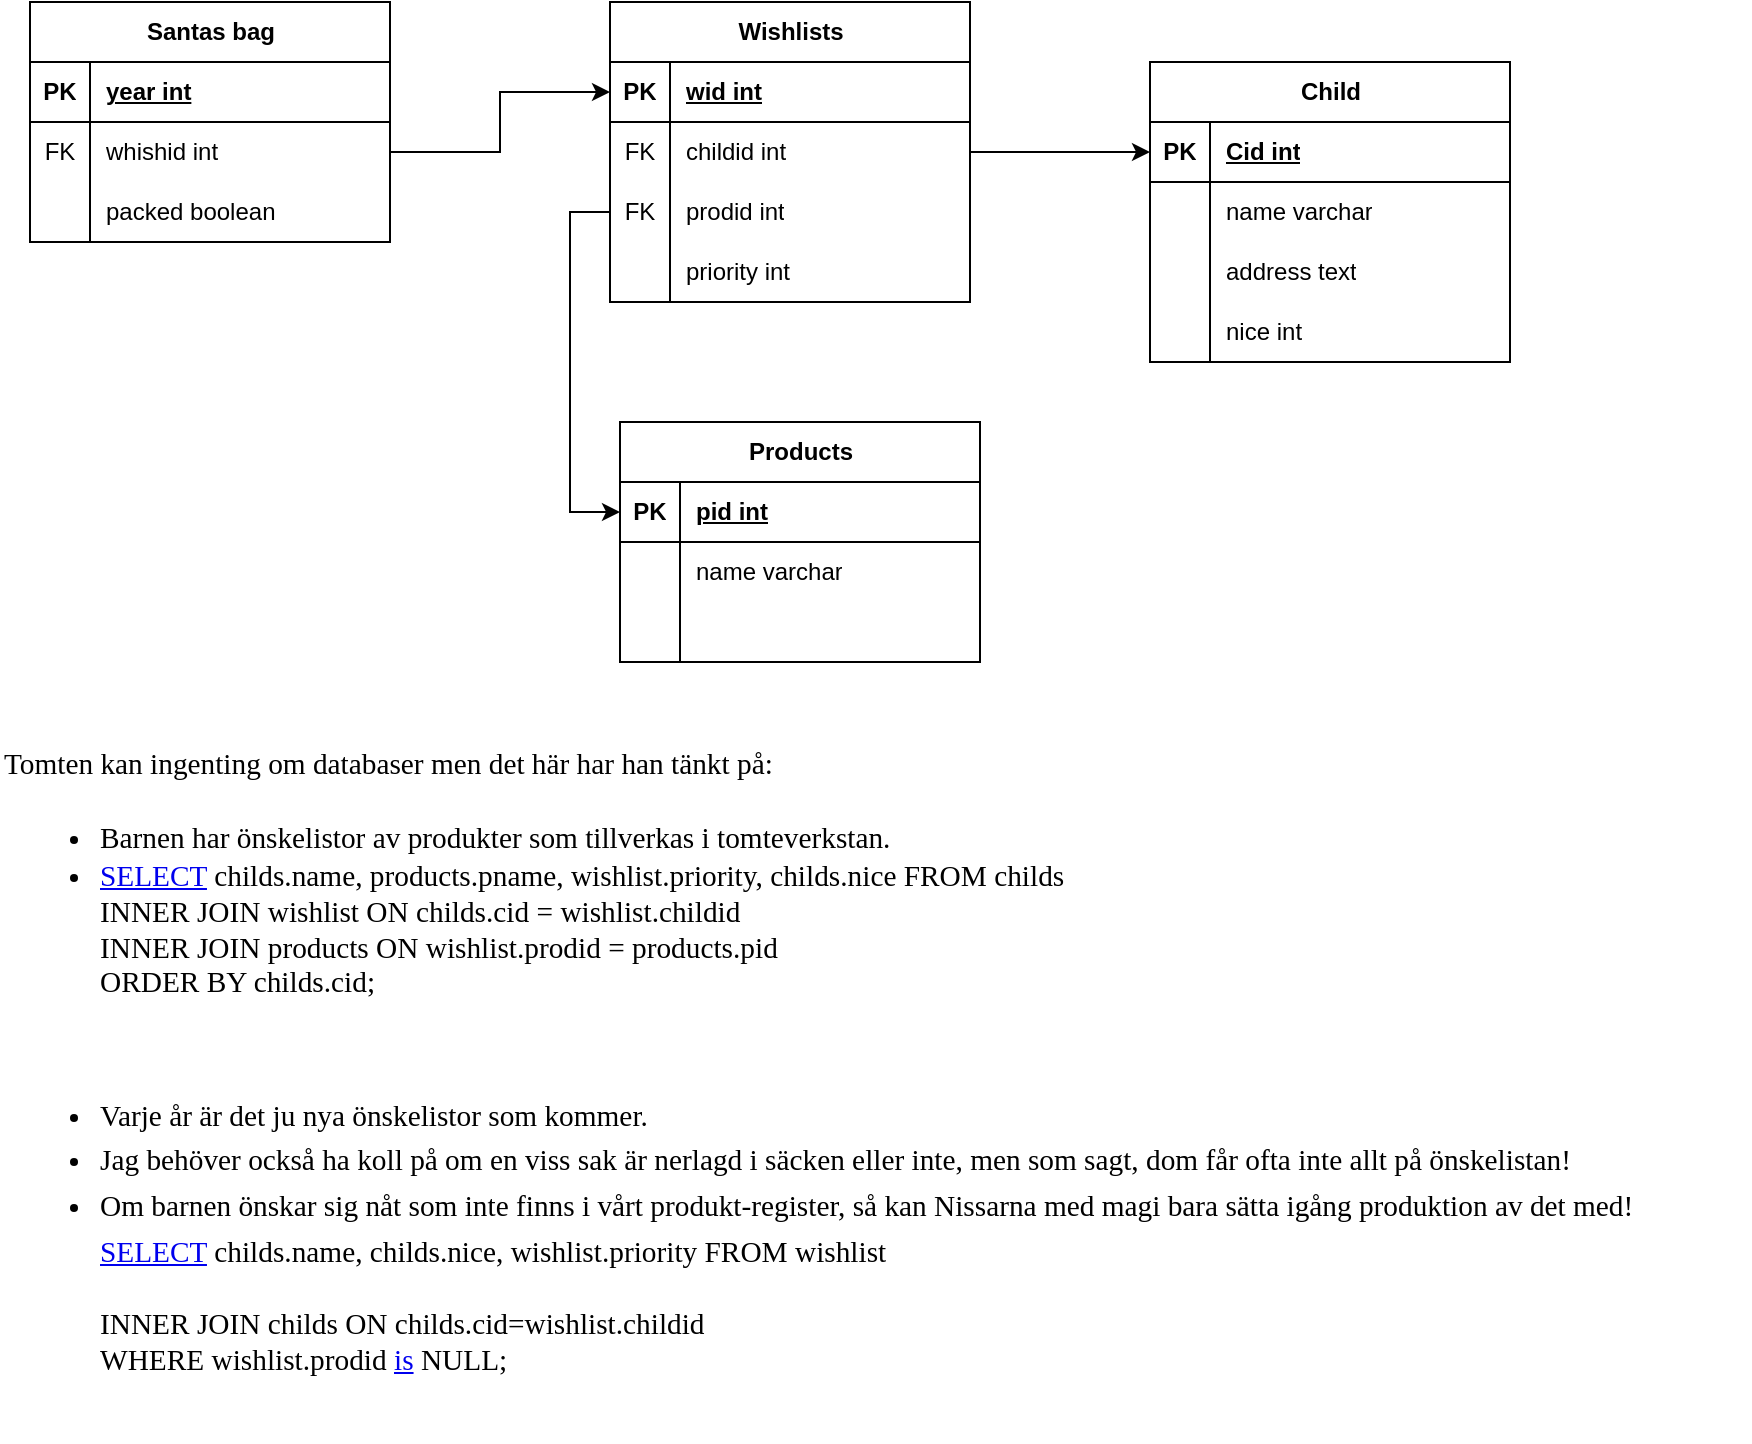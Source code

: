 <mxfile version="22.1.16" type="device">
  <diagram name="Page-1" id="vMuibTlmJXh4Bsiiqatw">
    <mxGraphModel dx="1886" dy="539" grid="1" gridSize="10" guides="1" tooltips="1" connect="1" arrows="1" fold="1" page="1" pageScale="1" pageWidth="850" pageHeight="1100" math="0" shadow="0">
      <root>
        <mxCell id="0" />
        <mxCell id="1" parent="0" />
        <mxCell id="6SOf29KQ_8WrqcGEaz6y-2" value="Child" style="shape=table;startSize=30;container=1;collapsible=1;childLayout=tableLayout;fixedRows=1;rowLines=0;fontStyle=1;align=center;resizeLast=1;html=1;" parent="1" vertex="1">
          <mxGeometry x="510" y="170" width="180" height="150" as="geometry" />
        </mxCell>
        <mxCell id="6SOf29KQ_8WrqcGEaz6y-3" value="" style="shape=tableRow;horizontal=0;startSize=0;swimlaneHead=0;swimlaneBody=0;fillColor=none;collapsible=0;dropTarget=0;points=[[0,0.5],[1,0.5]];portConstraint=eastwest;top=0;left=0;right=0;bottom=1;" parent="6SOf29KQ_8WrqcGEaz6y-2" vertex="1">
          <mxGeometry y="30" width="180" height="30" as="geometry" />
        </mxCell>
        <mxCell id="6SOf29KQ_8WrqcGEaz6y-4" value="PK" style="shape=partialRectangle;connectable=0;fillColor=none;top=0;left=0;bottom=0;right=0;fontStyle=1;overflow=hidden;whiteSpace=wrap;html=1;" parent="6SOf29KQ_8WrqcGEaz6y-3" vertex="1">
          <mxGeometry width="30" height="30" as="geometry">
            <mxRectangle width="30" height="30" as="alternateBounds" />
          </mxGeometry>
        </mxCell>
        <mxCell id="6SOf29KQ_8WrqcGEaz6y-5" value="Cid int" style="shape=partialRectangle;connectable=0;fillColor=none;top=0;left=0;bottom=0;right=0;align=left;spacingLeft=6;fontStyle=5;overflow=hidden;whiteSpace=wrap;html=1;" parent="6SOf29KQ_8WrqcGEaz6y-3" vertex="1">
          <mxGeometry x="30" width="150" height="30" as="geometry">
            <mxRectangle width="150" height="30" as="alternateBounds" />
          </mxGeometry>
        </mxCell>
        <mxCell id="6SOf29KQ_8WrqcGEaz6y-6" value="" style="shape=tableRow;horizontal=0;startSize=0;swimlaneHead=0;swimlaneBody=0;fillColor=none;collapsible=0;dropTarget=0;points=[[0,0.5],[1,0.5]];portConstraint=eastwest;top=0;left=0;right=0;bottom=0;" parent="6SOf29KQ_8WrqcGEaz6y-2" vertex="1">
          <mxGeometry y="60" width="180" height="30" as="geometry" />
        </mxCell>
        <mxCell id="6SOf29KQ_8WrqcGEaz6y-7" value="" style="shape=partialRectangle;connectable=0;fillColor=none;top=0;left=0;bottom=0;right=0;editable=1;overflow=hidden;whiteSpace=wrap;html=1;" parent="6SOf29KQ_8WrqcGEaz6y-6" vertex="1">
          <mxGeometry width="30" height="30" as="geometry">
            <mxRectangle width="30" height="30" as="alternateBounds" />
          </mxGeometry>
        </mxCell>
        <mxCell id="6SOf29KQ_8WrqcGEaz6y-8" value="name varchar" style="shape=partialRectangle;connectable=0;fillColor=none;top=0;left=0;bottom=0;right=0;align=left;spacingLeft=6;overflow=hidden;whiteSpace=wrap;html=1;" parent="6SOf29KQ_8WrqcGEaz6y-6" vertex="1">
          <mxGeometry x="30" width="150" height="30" as="geometry">
            <mxRectangle width="150" height="30" as="alternateBounds" />
          </mxGeometry>
        </mxCell>
        <mxCell id="6SOf29KQ_8WrqcGEaz6y-9" value="" style="shape=tableRow;horizontal=0;startSize=0;swimlaneHead=0;swimlaneBody=0;fillColor=none;collapsible=0;dropTarget=0;points=[[0,0.5],[1,0.5]];portConstraint=eastwest;top=0;left=0;right=0;bottom=0;" parent="6SOf29KQ_8WrqcGEaz6y-2" vertex="1">
          <mxGeometry y="90" width="180" height="30" as="geometry" />
        </mxCell>
        <mxCell id="6SOf29KQ_8WrqcGEaz6y-10" value="" style="shape=partialRectangle;connectable=0;fillColor=none;top=0;left=0;bottom=0;right=0;editable=1;overflow=hidden;whiteSpace=wrap;html=1;" parent="6SOf29KQ_8WrqcGEaz6y-9" vertex="1">
          <mxGeometry width="30" height="30" as="geometry">
            <mxRectangle width="30" height="30" as="alternateBounds" />
          </mxGeometry>
        </mxCell>
        <mxCell id="6SOf29KQ_8WrqcGEaz6y-11" value="address text" style="shape=partialRectangle;connectable=0;fillColor=none;top=0;left=0;bottom=0;right=0;align=left;spacingLeft=6;overflow=hidden;whiteSpace=wrap;html=1;" parent="6SOf29KQ_8WrqcGEaz6y-9" vertex="1">
          <mxGeometry x="30" width="150" height="30" as="geometry">
            <mxRectangle width="150" height="30" as="alternateBounds" />
          </mxGeometry>
        </mxCell>
        <mxCell id="6SOf29KQ_8WrqcGEaz6y-12" value="" style="shape=tableRow;horizontal=0;startSize=0;swimlaneHead=0;swimlaneBody=0;fillColor=none;collapsible=0;dropTarget=0;points=[[0,0.5],[1,0.5]];portConstraint=eastwest;top=0;left=0;right=0;bottom=0;" parent="6SOf29KQ_8WrqcGEaz6y-2" vertex="1">
          <mxGeometry y="120" width="180" height="30" as="geometry" />
        </mxCell>
        <mxCell id="6SOf29KQ_8WrqcGEaz6y-13" value="" style="shape=partialRectangle;connectable=0;fillColor=none;top=0;left=0;bottom=0;right=0;editable=1;overflow=hidden;whiteSpace=wrap;html=1;" parent="6SOf29KQ_8WrqcGEaz6y-12" vertex="1">
          <mxGeometry width="30" height="30" as="geometry">
            <mxRectangle width="30" height="30" as="alternateBounds" />
          </mxGeometry>
        </mxCell>
        <mxCell id="6SOf29KQ_8WrqcGEaz6y-14" value="nice int" style="shape=partialRectangle;connectable=0;fillColor=none;top=0;left=0;bottom=0;right=0;align=left;spacingLeft=6;overflow=hidden;whiteSpace=wrap;html=1;" parent="6SOf29KQ_8WrqcGEaz6y-12" vertex="1">
          <mxGeometry x="30" width="150" height="30" as="geometry">
            <mxRectangle width="150" height="30" as="alternateBounds" />
          </mxGeometry>
        </mxCell>
        <mxCell id="6SOf29KQ_8WrqcGEaz6y-29" value="Wishlists" style="shape=table;startSize=30;container=1;collapsible=1;childLayout=tableLayout;fixedRows=1;rowLines=0;fontStyle=1;align=center;resizeLast=1;html=1;" parent="1" vertex="1">
          <mxGeometry x="240" y="140" width="180" height="150" as="geometry" />
        </mxCell>
        <mxCell id="6SOf29KQ_8WrqcGEaz6y-30" value="" style="shape=tableRow;horizontal=0;startSize=0;swimlaneHead=0;swimlaneBody=0;fillColor=none;collapsible=0;dropTarget=0;points=[[0,0.5],[1,0.5]];portConstraint=eastwest;top=0;left=0;right=0;bottom=1;" parent="6SOf29KQ_8WrqcGEaz6y-29" vertex="1">
          <mxGeometry y="30" width="180" height="30" as="geometry" />
        </mxCell>
        <mxCell id="6SOf29KQ_8WrqcGEaz6y-31" value="PK" style="shape=partialRectangle;connectable=0;fillColor=none;top=0;left=0;bottom=0;right=0;fontStyle=1;overflow=hidden;whiteSpace=wrap;html=1;" parent="6SOf29KQ_8WrqcGEaz6y-30" vertex="1">
          <mxGeometry width="30" height="30" as="geometry">
            <mxRectangle width="30" height="30" as="alternateBounds" />
          </mxGeometry>
        </mxCell>
        <mxCell id="6SOf29KQ_8WrqcGEaz6y-32" value="wid int" style="shape=partialRectangle;connectable=0;fillColor=none;top=0;left=0;bottom=0;right=0;align=left;spacingLeft=6;fontStyle=5;overflow=hidden;whiteSpace=wrap;html=1;" parent="6SOf29KQ_8WrqcGEaz6y-30" vertex="1">
          <mxGeometry x="30" width="150" height="30" as="geometry">
            <mxRectangle width="150" height="30" as="alternateBounds" />
          </mxGeometry>
        </mxCell>
        <mxCell id="6SOf29KQ_8WrqcGEaz6y-36" value="" style="shape=tableRow;horizontal=0;startSize=0;swimlaneHead=0;swimlaneBody=0;fillColor=none;collapsible=0;dropTarget=0;points=[[0,0.5],[1,0.5]];portConstraint=eastwest;top=0;left=0;right=0;bottom=0;" parent="6SOf29KQ_8WrqcGEaz6y-29" vertex="1">
          <mxGeometry y="60" width="180" height="30" as="geometry" />
        </mxCell>
        <mxCell id="6SOf29KQ_8WrqcGEaz6y-37" value="FK" style="shape=partialRectangle;connectable=0;fillColor=none;top=0;left=0;bottom=0;right=0;editable=1;overflow=hidden;whiteSpace=wrap;html=1;" parent="6SOf29KQ_8WrqcGEaz6y-36" vertex="1">
          <mxGeometry width="30" height="30" as="geometry">
            <mxRectangle width="30" height="30" as="alternateBounds" />
          </mxGeometry>
        </mxCell>
        <mxCell id="6SOf29KQ_8WrqcGEaz6y-38" value="childid int" style="shape=partialRectangle;connectable=0;fillColor=none;top=0;left=0;bottom=0;right=0;align=left;spacingLeft=6;overflow=hidden;whiteSpace=wrap;html=1;" parent="6SOf29KQ_8WrqcGEaz6y-36" vertex="1">
          <mxGeometry x="30" width="150" height="30" as="geometry">
            <mxRectangle width="150" height="30" as="alternateBounds" />
          </mxGeometry>
        </mxCell>
        <mxCell id="6SOf29KQ_8WrqcGEaz6y-46" value="" style="shape=tableRow;horizontal=0;startSize=0;swimlaneHead=0;swimlaneBody=0;fillColor=none;collapsible=0;dropTarget=0;points=[[0,0.5],[1,0.5]];portConstraint=eastwest;top=0;left=0;right=0;bottom=0;" parent="6SOf29KQ_8WrqcGEaz6y-29" vertex="1">
          <mxGeometry y="90" width="180" height="30" as="geometry" />
        </mxCell>
        <mxCell id="6SOf29KQ_8WrqcGEaz6y-47" value="FK" style="shape=partialRectangle;connectable=0;fillColor=none;top=0;left=0;bottom=0;right=0;editable=1;overflow=hidden;whiteSpace=wrap;html=1;" parent="6SOf29KQ_8WrqcGEaz6y-46" vertex="1">
          <mxGeometry width="30" height="30" as="geometry">
            <mxRectangle width="30" height="30" as="alternateBounds" />
          </mxGeometry>
        </mxCell>
        <mxCell id="6SOf29KQ_8WrqcGEaz6y-48" value="prodid int" style="shape=partialRectangle;connectable=0;fillColor=none;top=0;left=0;bottom=0;right=0;align=left;spacingLeft=6;overflow=hidden;whiteSpace=wrap;html=1;" parent="6SOf29KQ_8WrqcGEaz6y-46" vertex="1">
          <mxGeometry x="30" width="150" height="30" as="geometry">
            <mxRectangle width="150" height="30" as="alternateBounds" />
          </mxGeometry>
        </mxCell>
        <mxCell id="17et2jIi045vIBL8fdVa-22" value="" style="shape=tableRow;horizontal=0;startSize=0;swimlaneHead=0;swimlaneBody=0;fillColor=none;collapsible=0;dropTarget=0;points=[[0,0.5],[1,0.5]];portConstraint=eastwest;top=0;left=0;right=0;bottom=0;" vertex="1" parent="6SOf29KQ_8WrqcGEaz6y-29">
          <mxGeometry y="120" width="180" height="30" as="geometry" />
        </mxCell>
        <mxCell id="17et2jIi045vIBL8fdVa-23" value="" style="shape=partialRectangle;connectable=0;fillColor=none;top=0;left=0;bottom=0;right=0;editable=1;overflow=hidden;whiteSpace=wrap;html=1;" vertex="1" parent="17et2jIi045vIBL8fdVa-22">
          <mxGeometry width="30" height="30" as="geometry">
            <mxRectangle width="30" height="30" as="alternateBounds" />
          </mxGeometry>
        </mxCell>
        <mxCell id="17et2jIi045vIBL8fdVa-24" value="priority int" style="shape=partialRectangle;connectable=0;fillColor=none;top=0;left=0;bottom=0;right=0;align=left;spacingLeft=6;overflow=hidden;whiteSpace=wrap;html=1;" vertex="1" parent="17et2jIi045vIBL8fdVa-22">
          <mxGeometry x="30" width="150" height="30" as="geometry">
            <mxRectangle width="150" height="30" as="alternateBounds" />
          </mxGeometry>
        </mxCell>
        <mxCell id="6SOf29KQ_8WrqcGEaz6y-49" value="Santas bag" style="shape=table;startSize=30;container=1;collapsible=1;childLayout=tableLayout;fixedRows=1;rowLines=0;fontStyle=1;align=center;resizeLast=1;html=1;" parent="1" vertex="1">
          <mxGeometry x="-50" y="140" width="180" height="120" as="geometry" />
        </mxCell>
        <mxCell id="6SOf29KQ_8WrqcGEaz6y-50" value="" style="shape=tableRow;horizontal=0;startSize=0;swimlaneHead=0;swimlaneBody=0;fillColor=none;collapsible=0;dropTarget=0;points=[[0,0.5],[1,0.5]];portConstraint=eastwest;top=0;left=0;right=0;bottom=1;" parent="6SOf29KQ_8WrqcGEaz6y-49" vertex="1">
          <mxGeometry y="30" width="180" height="30" as="geometry" />
        </mxCell>
        <mxCell id="6SOf29KQ_8WrqcGEaz6y-51" value="PK" style="shape=partialRectangle;connectable=0;fillColor=none;top=0;left=0;bottom=0;right=0;fontStyle=1;overflow=hidden;whiteSpace=wrap;html=1;" parent="6SOf29KQ_8WrqcGEaz6y-50" vertex="1">
          <mxGeometry width="30" height="30" as="geometry">
            <mxRectangle width="30" height="30" as="alternateBounds" />
          </mxGeometry>
        </mxCell>
        <mxCell id="6SOf29KQ_8WrqcGEaz6y-52" value="year int" style="shape=partialRectangle;connectable=0;fillColor=none;top=0;left=0;bottom=0;right=0;align=left;spacingLeft=6;fontStyle=5;overflow=hidden;whiteSpace=wrap;html=1;" parent="6SOf29KQ_8WrqcGEaz6y-50" vertex="1">
          <mxGeometry x="30" width="150" height="30" as="geometry">
            <mxRectangle width="150" height="30" as="alternateBounds" />
          </mxGeometry>
        </mxCell>
        <mxCell id="6SOf29KQ_8WrqcGEaz6y-53" value="" style="shape=tableRow;horizontal=0;startSize=0;swimlaneHead=0;swimlaneBody=0;fillColor=none;collapsible=0;dropTarget=0;points=[[0,0.5],[1,0.5]];portConstraint=eastwest;top=0;left=0;right=0;bottom=0;" parent="6SOf29KQ_8WrqcGEaz6y-49" vertex="1">
          <mxGeometry y="60" width="180" height="30" as="geometry" />
        </mxCell>
        <mxCell id="6SOf29KQ_8WrqcGEaz6y-54" value="FK" style="shape=partialRectangle;connectable=0;fillColor=none;top=0;left=0;bottom=0;right=0;editable=1;overflow=hidden;whiteSpace=wrap;html=1;" parent="6SOf29KQ_8WrqcGEaz6y-53" vertex="1">
          <mxGeometry width="30" height="30" as="geometry">
            <mxRectangle width="30" height="30" as="alternateBounds" />
          </mxGeometry>
        </mxCell>
        <mxCell id="6SOf29KQ_8WrqcGEaz6y-55" value="whishid int" style="shape=partialRectangle;connectable=0;fillColor=none;top=0;left=0;bottom=0;right=0;align=left;spacingLeft=6;overflow=hidden;whiteSpace=wrap;html=1;" parent="6SOf29KQ_8WrqcGEaz6y-53" vertex="1">
          <mxGeometry x="30" width="150" height="30" as="geometry">
            <mxRectangle width="150" height="30" as="alternateBounds" />
          </mxGeometry>
        </mxCell>
        <mxCell id="6SOf29KQ_8WrqcGEaz6y-56" value="" style="shape=tableRow;horizontal=0;startSize=0;swimlaneHead=0;swimlaneBody=0;fillColor=none;collapsible=0;dropTarget=0;points=[[0,0.5],[1,0.5]];portConstraint=eastwest;top=0;left=0;right=0;bottom=0;" parent="6SOf29KQ_8WrqcGEaz6y-49" vertex="1">
          <mxGeometry y="90" width="180" height="30" as="geometry" />
        </mxCell>
        <mxCell id="6SOf29KQ_8WrqcGEaz6y-57" value="" style="shape=partialRectangle;connectable=0;fillColor=none;top=0;left=0;bottom=0;right=0;editable=1;overflow=hidden;whiteSpace=wrap;html=1;" parent="6SOf29KQ_8WrqcGEaz6y-56" vertex="1">
          <mxGeometry width="30" height="30" as="geometry">
            <mxRectangle width="30" height="30" as="alternateBounds" />
          </mxGeometry>
        </mxCell>
        <mxCell id="6SOf29KQ_8WrqcGEaz6y-58" value="packed boolean" style="shape=partialRectangle;connectable=0;fillColor=none;top=0;left=0;bottom=0;right=0;align=left;spacingLeft=6;overflow=hidden;whiteSpace=wrap;html=1;" parent="6SOf29KQ_8WrqcGEaz6y-56" vertex="1">
          <mxGeometry x="30" width="150" height="30" as="geometry">
            <mxRectangle width="150" height="30" as="alternateBounds" />
          </mxGeometry>
        </mxCell>
        <mxCell id="17et2jIi045vIBL8fdVa-3" value="Products" style="shape=table;startSize=30;container=1;collapsible=1;childLayout=tableLayout;fixedRows=1;rowLines=0;fontStyle=1;align=center;resizeLast=1;html=1;" vertex="1" parent="1">
          <mxGeometry x="245" y="350" width="180" height="120" as="geometry" />
        </mxCell>
        <mxCell id="17et2jIi045vIBL8fdVa-4" value="" style="shape=tableRow;horizontal=0;startSize=0;swimlaneHead=0;swimlaneBody=0;fillColor=none;collapsible=0;dropTarget=0;points=[[0,0.5],[1,0.5]];portConstraint=eastwest;top=0;left=0;right=0;bottom=1;" vertex="1" parent="17et2jIi045vIBL8fdVa-3">
          <mxGeometry y="30" width="180" height="30" as="geometry" />
        </mxCell>
        <mxCell id="17et2jIi045vIBL8fdVa-5" value="PK" style="shape=partialRectangle;connectable=0;fillColor=none;top=0;left=0;bottom=0;right=0;fontStyle=1;overflow=hidden;whiteSpace=wrap;html=1;" vertex="1" parent="17et2jIi045vIBL8fdVa-4">
          <mxGeometry width="30" height="30" as="geometry">
            <mxRectangle width="30" height="30" as="alternateBounds" />
          </mxGeometry>
        </mxCell>
        <mxCell id="17et2jIi045vIBL8fdVa-6" value="pid int" style="shape=partialRectangle;connectable=0;fillColor=none;top=0;left=0;bottom=0;right=0;align=left;spacingLeft=6;fontStyle=5;overflow=hidden;whiteSpace=wrap;html=1;" vertex="1" parent="17et2jIi045vIBL8fdVa-4">
          <mxGeometry x="30" width="150" height="30" as="geometry">
            <mxRectangle width="150" height="30" as="alternateBounds" />
          </mxGeometry>
        </mxCell>
        <mxCell id="17et2jIi045vIBL8fdVa-7" value="" style="shape=tableRow;horizontal=0;startSize=0;swimlaneHead=0;swimlaneBody=0;fillColor=none;collapsible=0;dropTarget=0;points=[[0,0.5],[1,0.5]];portConstraint=eastwest;top=0;left=0;right=0;bottom=0;" vertex="1" parent="17et2jIi045vIBL8fdVa-3">
          <mxGeometry y="60" width="180" height="30" as="geometry" />
        </mxCell>
        <mxCell id="17et2jIi045vIBL8fdVa-8" value="" style="shape=partialRectangle;connectable=0;fillColor=none;top=0;left=0;bottom=0;right=0;editable=1;overflow=hidden;whiteSpace=wrap;html=1;" vertex="1" parent="17et2jIi045vIBL8fdVa-7">
          <mxGeometry width="30" height="30" as="geometry">
            <mxRectangle width="30" height="30" as="alternateBounds" />
          </mxGeometry>
        </mxCell>
        <mxCell id="17et2jIi045vIBL8fdVa-9" value="name varchar" style="shape=partialRectangle;connectable=0;fillColor=none;top=0;left=0;bottom=0;right=0;align=left;spacingLeft=6;overflow=hidden;whiteSpace=wrap;html=1;" vertex="1" parent="17et2jIi045vIBL8fdVa-7">
          <mxGeometry x="30" width="150" height="30" as="geometry">
            <mxRectangle width="150" height="30" as="alternateBounds" />
          </mxGeometry>
        </mxCell>
        <mxCell id="17et2jIi045vIBL8fdVa-10" value="" style="shape=tableRow;horizontal=0;startSize=0;swimlaneHead=0;swimlaneBody=0;fillColor=none;collapsible=0;dropTarget=0;points=[[0,0.5],[1,0.5]];portConstraint=eastwest;top=0;left=0;right=0;bottom=0;" vertex="1" parent="17et2jIi045vIBL8fdVa-3">
          <mxGeometry y="90" width="180" height="30" as="geometry" />
        </mxCell>
        <mxCell id="17et2jIi045vIBL8fdVa-11" value="" style="shape=partialRectangle;connectable=0;fillColor=none;top=0;left=0;bottom=0;right=0;editable=1;overflow=hidden;whiteSpace=wrap;html=1;" vertex="1" parent="17et2jIi045vIBL8fdVa-10">
          <mxGeometry width="30" height="30" as="geometry">
            <mxRectangle width="30" height="30" as="alternateBounds" />
          </mxGeometry>
        </mxCell>
        <mxCell id="17et2jIi045vIBL8fdVa-12" value="" style="shape=partialRectangle;connectable=0;fillColor=none;top=0;left=0;bottom=0;right=0;align=left;spacingLeft=6;overflow=hidden;whiteSpace=wrap;html=1;" vertex="1" parent="17et2jIi045vIBL8fdVa-10">
          <mxGeometry x="30" width="150" height="30" as="geometry">
            <mxRectangle width="150" height="30" as="alternateBounds" />
          </mxGeometry>
        </mxCell>
        <mxCell id="17et2jIi045vIBL8fdVa-16" value="&lt;b style=&quot;font-weight:normal;&quot; id=&quot;docs-internal-guid-3a192c32-7fff-215f-25e4-2648a86f897d&quot;&gt;&lt;p dir=&quot;ltr&quot; style=&quot;line-height:1.2;margin-top:12pt;margin-bottom:0pt;&quot;&gt;&lt;span style=&quot;font-size: 11pt; font-family: &amp;quot;PT Serif&amp;quot;, serif; color: rgb(0, 0, 0); background-color: transparent; font-weight: 400; font-style: normal; font-variant: normal; text-decoration: none; vertical-align: baseline;&quot;&gt;Tomten kan ingenting om databaser men det här har han tänkt på:&lt;/span&gt;&lt;/p&gt;&lt;ul style=&quot;margin-top:0;margin-bottom:0;padding-inline-start:48px;&quot;&gt;&lt;li dir=&quot;ltr&quot; style=&quot;list-style-type: disc; font-size: 11pt; font-family: &amp;quot;PT Serif&amp;quot;, serif; color: rgb(0, 0, 0); background-color: transparent; font-weight: 400; font-style: normal; font-variant: normal; text-decoration: none; vertical-align: baseline;&quot; aria-level=&quot;1&quot;&gt;&lt;p dir=&quot;ltr&quot; style=&quot;line-height:1.56;margin-top:12pt;margin-bottom:0pt;&quot; role=&quot;presentation&quot;&gt;&lt;span style=&quot;font-size: 11pt; font-family: &amp;quot;PT Serif&amp;quot;, serif; color: rgb(0, 0, 0); background-color: transparent; font-weight: 400; font-style: normal; font-variant: normal; text-decoration: none; vertical-align: baseline;&quot;&gt;Barnen har önskelistor av produkter som tillverkas i tomteverkstan.&lt;/span&gt;&lt;/p&gt;&lt;/li&gt;&lt;li dir=&quot;ltr&quot; style=&quot;list-style-type: disc; font-size: 11pt; font-family: &amp;quot;PT Serif&amp;quot;, serif; color: rgb(0, 0, 0); background-color: transparent; font-weight: 400; font-style: normal; font-variant: normal; text-decoration: none; vertical-align: baseline;&quot; aria-level=&quot;1&quot;&gt;&lt;div class=&quot;sql-highlight cm-s-default&quot;&gt;&lt;span class=&quot;cm-keyword&quot;&gt;&lt;a href=&quot;https://localhost/phpmyadmin/url.php?url=https://dev.mysql.com/doc/refman/8.0/en/select.html&quot; class=&quot;cm-sql-doc&quot; target=&quot;mysql_doc&quot;&gt;SELECT&lt;/a&gt;&lt;/span&gt; childs&lt;span class=&quot;cm-variable-2&quot;&gt;.name&lt;/span&gt;&lt;span class=&quot;cm-punctuation&quot;&gt;,&lt;/span&gt; products&lt;span class=&quot;cm-variable-2&quot;&gt;.pname&lt;/span&gt;&lt;span class=&quot;cm-punctuation&quot;&gt;,&lt;/span&gt; wishlist&lt;span class=&quot;cm-variable-2&quot;&gt;.priority&lt;/span&gt;&lt;span class=&quot;cm-punctuation&quot;&gt;,&lt;/span&gt; childs&lt;span class=&quot;cm-variable-2&quot;&gt;.nice&lt;/span&gt; &lt;span class=&quot;cm-keyword&quot;&gt;FROM&lt;/span&gt; childs&lt;br&gt;&lt;span class=&quot;cm-keyword&quot;&gt;INNER&lt;/span&gt; &lt;span class=&quot;cm-keyword&quot;&gt;JOIN&lt;/span&gt; wishlist &lt;span class=&quot;cm-keyword&quot;&gt;ON&lt;/span&gt; childs&lt;span class=&quot;cm-variable-2&quot;&gt;.cid&lt;/span&gt; &lt;span class=&quot;cm-operator&quot;&gt;=&lt;/span&gt; wishlist&lt;span class=&quot;cm-variable-2&quot;&gt;.childid&lt;/span&gt;&lt;br&gt;&lt;span class=&quot;cm-keyword&quot;&gt;INNER&lt;/span&gt; &lt;span class=&quot;cm-keyword&quot;&gt;JOIN&lt;/span&gt; products &lt;span class=&quot;cm-keyword&quot;&gt;ON&lt;/span&gt; wishlist&lt;span class=&quot;cm-variable-2&quot;&gt;.prodid&lt;/span&gt; &lt;span class=&quot;cm-operator&quot;&gt;=&lt;/span&gt; products&lt;span class=&quot;cm-variable-2&quot;&gt;.pid&lt;/span&gt;&lt;br&gt;&lt;span class=&quot;cm-keyword&quot;&gt;ORDER&lt;/span&gt; &lt;span class=&quot;cm-keyword&quot;&gt;BY&lt;/span&gt; childs&lt;span class=&quot;cm-variable-2&quot;&gt;.cid&lt;/span&gt;&lt;span class=&quot;cm-punctuation&quot;&gt;;&lt;/span&gt;&lt;/div&gt;&lt;p dir=&quot;ltr&quot; style=&quot;line-height:1.56;margin-top:0pt;margin-bottom:0pt;&quot; role=&quot;presentation&quot;&gt;&lt;span style=&quot;font-size: 11pt; font-family: &amp;quot;PT Serif&amp;quot;, serif; color: rgb(0, 0, 0); background-color: transparent; font-weight: 400; font-style: normal; font-variant: normal; text-decoration: none; vertical-align: baseline;&quot;&gt;&lt;code class=&quot;sql&quot;&gt;&lt;/code&gt;&lt;br&gt;&lt;br&gt;&lt;/span&gt;&lt;/p&gt;&lt;/li&gt;&lt;li dir=&quot;ltr&quot; style=&quot;list-style-type: disc; font-size: 11pt; font-family: &amp;quot;PT Serif&amp;quot;, serif; color: rgb(0, 0, 0); background-color: transparent; font-weight: 400; font-style: normal; font-variant: normal; text-decoration: none; vertical-align: baseline;&quot; aria-level=&quot;1&quot;&gt;&lt;p dir=&quot;ltr&quot; style=&quot;line-height:1.56;margin-top:0pt;margin-bottom:0pt;&quot; role=&quot;presentation&quot;&gt;&lt;span style=&quot;font-size: 11pt; font-family: &amp;quot;PT Serif&amp;quot;, serif; color: rgb(0, 0, 0); background-color: transparent; font-weight: 400; font-style: normal; font-variant: normal; text-decoration: none; vertical-align: baseline;&quot;&gt;Varje år är det ju nya önskelistor som kommer.&lt;/span&gt;&lt;/p&gt;&lt;/li&gt;&lt;li dir=&quot;ltr&quot; style=&quot;list-style-type: disc; font-size: 11pt; font-family: &amp;quot;PT Serif&amp;quot;, serif; color: rgb(0, 0, 0); background-color: transparent; font-weight: 400; font-style: normal; font-variant: normal; text-decoration: none; vertical-align: baseline;&quot; aria-level=&quot;1&quot;&gt;&lt;p dir=&quot;ltr&quot; style=&quot;line-height:1.56;margin-top:0pt;margin-bottom:0pt;&quot; role=&quot;presentation&quot;&gt;&lt;span style=&quot;font-size: 11pt; font-family: &amp;quot;PT Serif&amp;quot;, serif; color: rgb(0, 0, 0); background-color: transparent; font-weight: 400; font-style: normal; font-variant: normal; text-decoration: none; vertical-align: baseline;&quot;&gt;Jag behöver också ha koll på om en viss sak är nerlagd i säcken eller inte, men som sagt, dom får ofta inte allt på önskelistan!&lt;/span&gt;&lt;/p&gt;&lt;/li&gt;&lt;li dir=&quot;ltr&quot; style=&quot;list-style-type: disc; font-size: 11pt; font-family: &amp;quot;PT Serif&amp;quot;, serif; color: rgb(0, 0, 0); background-color: transparent; font-weight: 400; font-style: normal; font-variant: normal; text-decoration: none; vertical-align: baseline;&quot; aria-level=&quot;1&quot;&gt;&lt;p dir=&quot;ltr&quot; style=&quot;line-height:1.56;margin-top:0pt;margin-bottom:12pt;&quot; role=&quot;presentation&quot;&gt;&lt;span style=&quot;font-size: 11pt; font-family: &amp;quot;PT Serif&amp;quot;, serif; color: rgb(0, 0, 0); background-color: transparent; font-weight: 400; font-style: normal; font-variant: normal; text-decoration: none; vertical-align: baseline;&quot;&gt;Om barnen önskar sig nåt som inte finns i vårt produkt-register, så kan Nissarna med magi bara sätta igång produktion av det med!&lt;br&gt;&lt;a style=&quot;background-color: transparent; font-size: 11pt;&quot; href=&quot;https://localhost/phpmyadmin/url.php?url=https://dev.mysql.com/doc/refman/8.0/en/select.html&quot; class=&quot;cm-sql-doc&quot; target=&quot;mysql_doc&quot;&gt;SELECT&lt;/a&gt;&lt;span style=&quot;background-color: transparent; font-size: 11pt;&quot;&gt; childs&lt;/span&gt;&lt;span style=&quot;background-color: transparent; font-size: 11pt;&quot; class=&quot;cm-variable-2&quot;&gt;.name&lt;/span&gt;&lt;span style=&quot;background-color: transparent; font-size: 11pt;&quot; class=&quot;cm-punctuation&quot;&gt;,&lt;/span&gt;&lt;span style=&quot;background-color: transparent; font-size: 11pt;&quot;&gt; childs&lt;/span&gt;&lt;span style=&quot;background-color: transparent; font-size: 11pt;&quot; class=&quot;cm-variable-2&quot;&gt;.nice&lt;/span&gt;&lt;span style=&quot;background-color: transparent; font-size: 11pt;&quot; class=&quot;cm-punctuation&quot;&gt;,&lt;/span&gt;&lt;span style=&quot;background-color: transparent; font-size: 11pt;&quot;&gt; wishlist&lt;/span&gt;&lt;span style=&quot;background-color: transparent; font-size: 11pt;&quot; class=&quot;cm-variable-2&quot;&gt;.priority&lt;/span&gt;&lt;span style=&quot;background-color: transparent; font-size: 11pt;&quot;&gt; &lt;/span&gt;&lt;span style=&quot;background-color: transparent; font-size: 11pt;&quot; class=&quot;cm-keyword&quot;&gt;FROM&lt;/span&gt;&lt;span style=&quot;background-color: transparent; font-size: 11pt;&quot;&gt; wishlist&lt;/span&gt;&lt;br&gt;&lt;/span&gt;&lt;/p&gt;&lt;div class=&quot;sql-highlight cm-s-default&quot;&gt;&lt;span class=&quot;cm-keyword&quot;&gt;INNER&lt;/span&gt; &lt;span class=&quot;cm-keyword&quot;&gt;JOIN&lt;/span&gt; childs &lt;span class=&quot;cm-keyword&quot;&gt;ON&lt;/span&gt; childs&lt;span class=&quot;cm-variable-2&quot;&gt;.cid&lt;/span&gt;&lt;span class=&quot;cm-operator&quot;&gt;=&lt;/span&gt;wishlist&lt;span class=&quot;cm-variable-2&quot;&gt;.childid&lt;/span&gt;&lt;br&gt;&lt;span class=&quot;cm-keyword&quot;&gt;WHERE&lt;/span&gt; wishlist&lt;span class=&quot;cm-variable-2&quot;&gt;.prodid&lt;/span&gt; &lt;span class=&quot;cm-keyword&quot;&gt;&lt;a href=&quot;https://localhost/phpmyadmin/url.php?url=https://dev.mysql.com/doc/refman/8.0/en/comparison-operators.html%23operator_is&quot; class=&quot;cm-sql-doc&quot; target=&quot;mysql_doc&quot;&gt;is&lt;/a&gt;&lt;/span&gt; &lt;span class=&quot;cm-atom&quot;&gt;NULL&lt;/span&gt;&lt;span class=&quot;cm-punctuation&quot;&gt;;&lt;/span&gt;&lt;/div&gt;&lt;/li&gt;&lt;/ul&gt;&lt;/b&gt;" style="text;whiteSpace=wrap;html=1;" vertex="1" parent="1">
          <mxGeometry x="-65" y="490" width="875" height="370" as="geometry" />
        </mxCell>
        <mxCell id="17et2jIi045vIBL8fdVa-21" style="edgeStyle=orthogonalEdgeStyle;rounded=0;orthogonalLoop=1;jettySize=auto;html=1;exitX=1;exitY=0.5;exitDx=0;exitDy=0;entryX=0;entryY=0.5;entryDx=0;entryDy=0;" edge="1" parent="1" source="6SOf29KQ_8WrqcGEaz6y-36" target="6SOf29KQ_8WrqcGEaz6y-3">
          <mxGeometry relative="1" as="geometry" />
        </mxCell>
        <mxCell id="17et2jIi045vIBL8fdVa-25" style="edgeStyle=orthogonalEdgeStyle;rounded=0;orthogonalLoop=1;jettySize=auto;html=1;exitX=0;exitY=0.5;exitDx=0;exitDy=0;entryX=0;entryY=0.5;entryDx=0;entryDy=0;" edge="1" parent="1" source="6SOf29KQ_8WrqcGEaz6y-46" target="17et2jIi045vIBL8fdVa-4">
          <mxGeometry relative="1" as="geometry" />
        </mxCell>
        <mxCell id="17et2jIi045vIBL8fdVa-26" style="edgeStyle=orthogonalEdgeStyle;rounded=0;orthogonalLoop=1;jettySize=auto;html=1;entryX=0;entryY=0.5;entryDx=0;entryDy=0;" edge="1" parent="1" source="6SOf29KQ_8WrqcGEaz6y-53" target="6SOf29KQ_8WrqcGEaz6y-30">
          <mxGeometry relative="1" as="geometry" />
        </mxCell>
      </root>
    </mxGraphModel>
  </diagram>
</mxfile>
